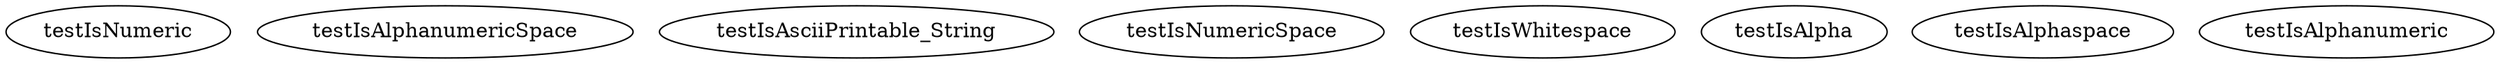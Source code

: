 digraph G {
testIsNumeric;
testIsAlphanumericSpace;
testIsAsciiPrintable_String;
testIsNumericSpace;
testIsWhitespace;
testIsAlpha;
testIsAlphaspace;
testIsAlphanumeric;
}